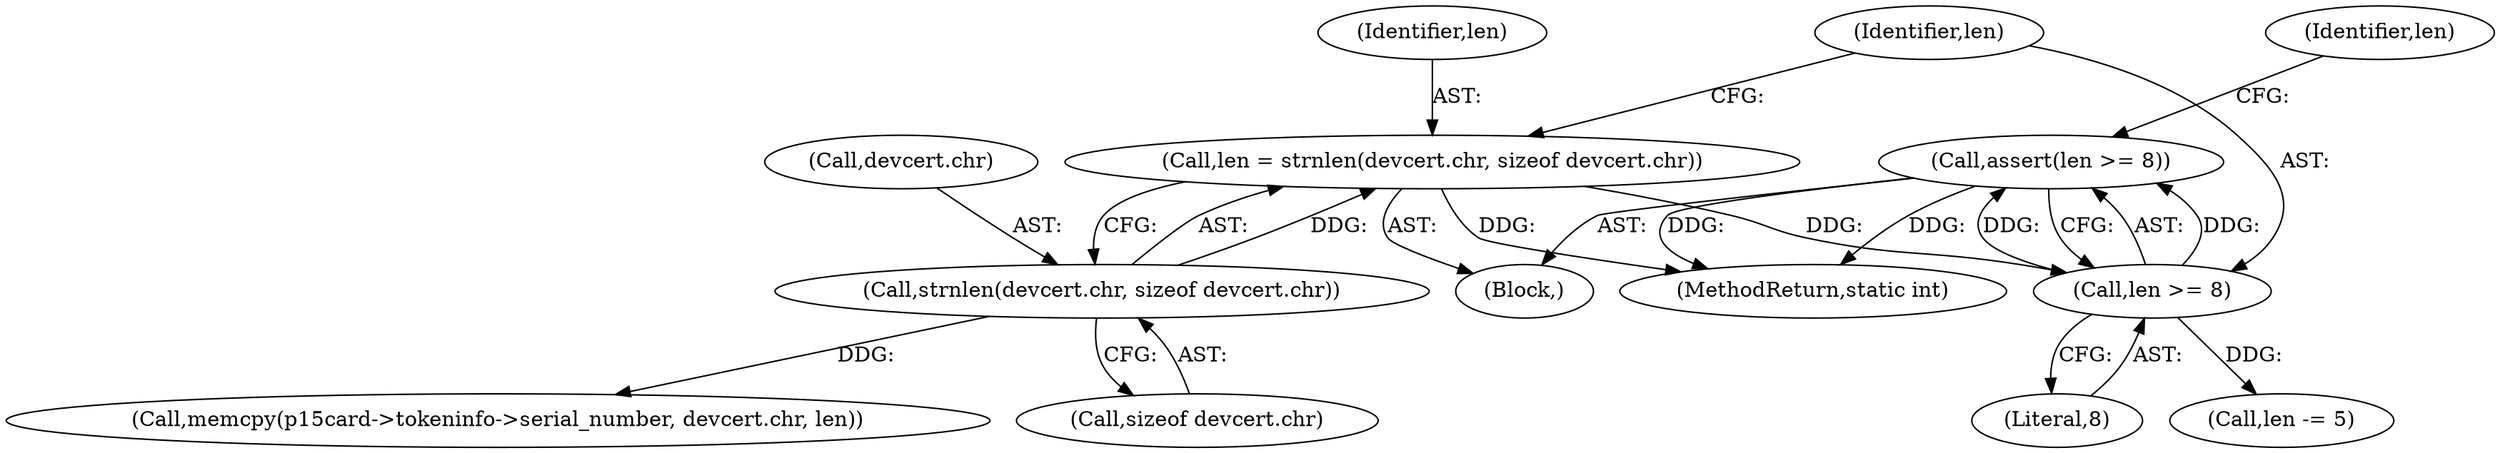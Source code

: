 digraph "0_OpenSC_360e95d45ac4123255a4c796db96337f332160ad#diff-d643a0fa169471dbf2912f4866dc49c5_6@API" {
"1000545" [label="(Call,assert(len >= 8))"];
"1000546" [label="(Call,len >= 8)"];
"1000535" [label="(Call,len = strnlen(devcert.chr, sizeof devcert.chr))"];
"1000537" [label="(Call,strnlen(devcert.chr, sizeof devcert.chr))"];
"1000536" [label="(Identifier,len)"];
"1000538" [label="(Call,devcert.chr)"];
"1000576" [label="(Call,memcpy(p15card->tokeninfo->serial_number, devcert.chr, len))"];
"1001092" [label="(MethodReturn,static int)"];
"1000545" [label="(Call,assert(len >= 8))"];
"1000548" [label="(Literal,8)"];
"1000541" [label="(Call,sizeof devcert.chr)"];
"1000107" [label="(Block,)"];
"1000549" [label="(Call,len -= 5)"];
"1000546" [label="(Call,len >= 8)"];
"1000535" [label="(Call,len = strnlen(devcert.chr, sizeof devcert.chr))"];
"1000537" [label="(Call,strnlen(devcert.chr, sizeof devcert.chr))"];
"1000547" [label="(Identifier,len)"];
"1000550" [label="(Identifier,len)"];
"1000545" -> "1000107"  [label="AST: "];
"1000545" -> "1000546"  [label="CFG: "];
"1000546" -> "1000545"  [label="AST: "];
"1000550" -> "1000545"  [label="CFG: "];
"1000545" -> "1001092"  [label="DDG: "];
"1000545" -> "1001092"  [label="DDG: "];
"1000546" -> "1000545"  [label="DDG: "];
"1000546" -> "1000545"  [label="DDG: "];
"1000546" -> "1000548"  [label="CFG: "];
"1000547" -> "1000546"  [label="AST: "];
"1000548" -> "1000546"  [label="AST: "];
"1000535" -> "1000546"  [label="DDG: "];
"1000546" -> "1000549"  [label="DDG: "];
"1000535" -> "1000107"  [label="AST: "];
"1000535" -> "1000537"  [label="CFG: "];
"1000536" -> "1000535"  [label="AST: "];
"1000537" -> "1000535"  [label="AST: "];
"1000547" -> "1000535"  [label="CFG: "];
"1000535" -> "1001092"  [label="DDG: "];
"1000537" -> "1000535"  [label="DDG: "];
"1000537" -> "1000541"  [label="CFG: "];
"1000538" -> "1000537"  [label="AST: "];
"1000541" -> "1000537"  [label="AST: "];
"1000537" -> "1000576"  [label="DDG: "];
}
